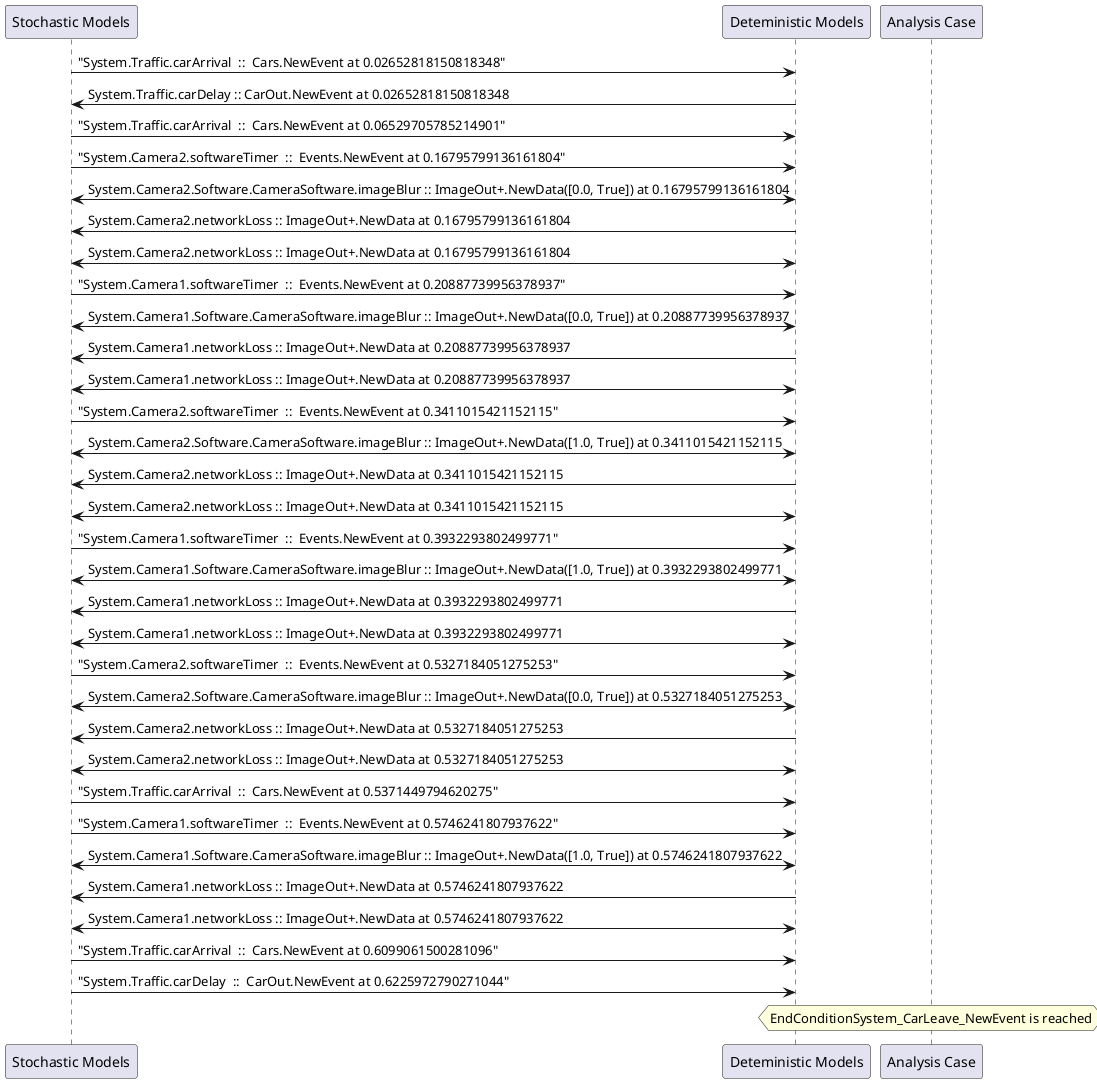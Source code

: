 
	@startuml
	participant "Stochastic Models" as stochmodel
	participant "Deteministic Models" as detmodel
	participant "Analysis Case" as analysis
	{18353_stop} stochmodel -> detmodel : "System.Traffic.carArrival  ::  Cars.NewEvent at 0.02652818150818348"
{18365_start} detmodel -> stochmodel : System.Traffic.carDelay :: CarOut.NewEvent at 0.02652818150818348
{18354_stop} stochmodel -> detmodel : "System.Traffic.carArrival  ::  Cars.NewEvent at 0.06529705785214901"
{18337_stop} stochmodel -> detmodel : "System.Camera2.softwareTimer  ::  Events.NewEvent at 0.16795799136161804"
detmodel <-> stochmodel : System.Camera2.Software.CameraSoftware.imageBlur :: ImageOut+.NewData([0.0, True]) at 0.16795799136161804
detmodel -> stochmodel : System.Camera2.networkLoss :: ImageOut+.NewData at 0.16795799136161804
detmodel <-> stochmodel : System.Camera2.networkLoss :: ImageOut+.NewData at 0.16795799136161804
{18321_stop} stochmodel -> detmodel : "System.Camera1.softwareTimer  ::  Events.NewEvent at 0.20887739956378937"
detmodel <-> stochmodel : System.Camera1.Software.CameraSoftware.imageBlur :: ImageOut+.NewData([0.0, True]) at 0.20887739956378937
detmodel -> stochmodel : System.Camera1.networkLoss :: ImageOut+.NewData at 0.20887739956378937
detmodel <-> stochmodel : System.Camera1.networkLoss :: ImageOut+.NewData at 0.20887739956378937
{18338_stop} stochmodel -> detmodel : "System.Camera2.softwareTimer  ::  Events.NewEvent at 0.3411015421152115"
detmodel <-> stochmodel : System.Camera2.Software.CameraSoftware.imageBlur :: ImageOut+.NewData([1.0, True]) at 0.3411015421152115
detmodel -> stochmodel : System.Camera2.networkLoss :: ImageOut+.NewData at 0.3411015421152115
detmodel <-> stochmodel : System.Camera2.networkLoss :: ImageOut+.NewData at 0.3411015421152115
{18322_stop} stochmodel -> detmodel : "System.Camera1.softwareTimer  ::  Events.NewEvent at 0.3932293802499771"
detmodel <-> stochmodel : System.Camera1.Software.CameraSoftware.imageBlur :: ImageOut+.NewData([1.0, True]) at 0.3932293802499771
detmodel -> stochmodel : System.Camera1.networkLoss :: ImageOut+.NewData at 0.3932293802499771
detmodel <-> stochmodel : System.Camera1.networkLoss :: ImageOut+.NewData at 0.3932293802499771
{18339_stop} stochmodel -> detmodel : "System.Camera2.softwareTimer  ::  Events.NewEvent at 0.5327184051275253"
detmodel <-> stochmodel : System.Camera2.Software.CameraSoftware.imageBlur :: ImageOut+.NewData([0.0, True]) at 0.5327184051275253
detmodel -> stochmodel : System.Camera2.networkLoss :: ImageOut+.NewData at 0.5327184051275253
detmodel <-> stochmodel : System.Camera2.networkLoss :: ImageOut+.NewData at 0.5327184051275253
{18355_stop} stochmodel -> detmodel : "System.Traffic.carArrival  ::  Cars.NewEvent at 0.5371449794620275"
{18323_stop} stochmodel -> detmodel : "System.Camera1.softwareTimer  ::  Events.NewEvent at 0.5746241807937622"
detmodel <-> stochmodel : System.Camera1.Software.CameraSoftware.imageBlur :: ImageOut+.NewData([1.0, True]) at 0.5746241807937622
detmodel -> stochmodel : System.Camera1.networkLoss :: ImageOut+.NewData at 0.5746241807937622
detmodel <-> stochmodel : System.Camera1.networkLoss :: ImageOut+.NewData at 0.5746241807937622
{18356_stop} stochmodel -> detmodel : "System.Traffic.carArrival  ::  Cars.NewEvent at 0.6099061500281096"
{18365_stop} stochmodel -> detmodel : "System.Traffic.carDelay  ::  CarOut.NewEvent at 0.6225972790271044"
{18365_start} <-> {18365_stop} : delay
hnote over analysis 
EndConditionSystem_CarLeave_NewEvent is reached
endnote
@enduml